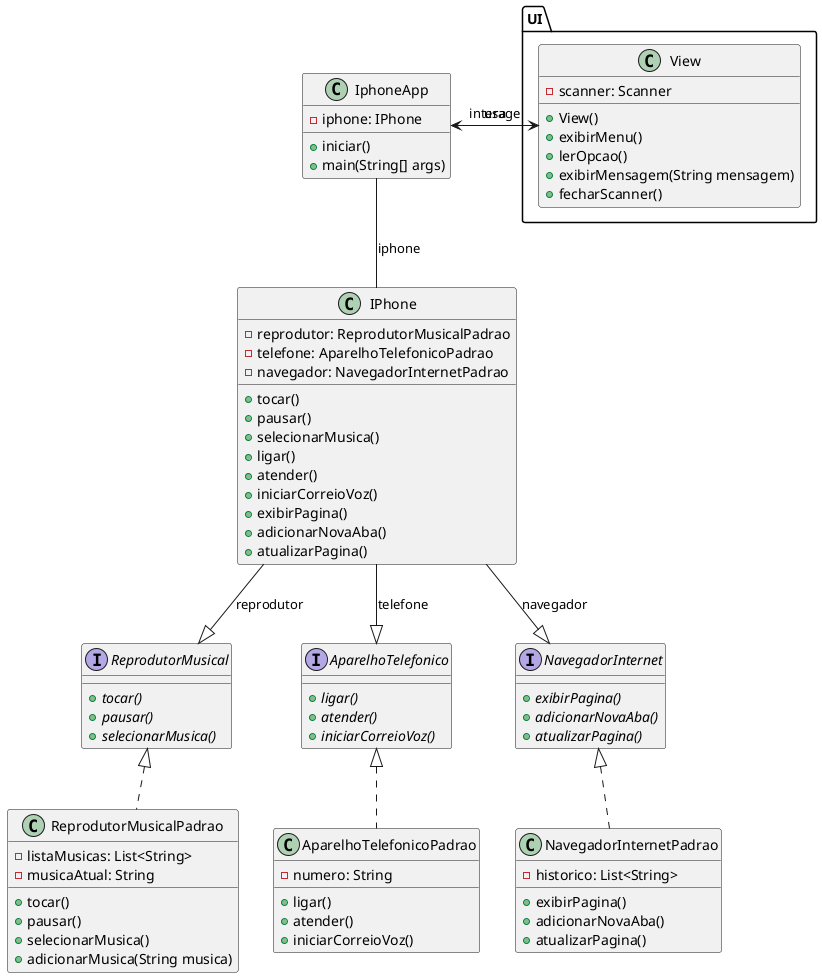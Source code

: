 @startuml

interface ReprodutorMusical {
    {abstract} + tocar()
    {abstract} + pausar()
    {abstract} + selecionarMusica()
}

interface AparelhoTelefonico {
    {abstract} + ligar()
    {abstract} + atender()
    {abstract} + iniciarCorreioVoz()
}

interface NavegadorInternet {
    {abstract} + exibirPagina()
    {abstract} + adicionarNovaAba()
    {abstract} + atualizarPagina()
}

class ReprodutorMusicalPadrao {
    - listaMusicas: List<String>
    - musicaAtual: String

    + tocar()
    + pausar()
    + selecionarMusica()
    + adicionarMusica(String musica)
}

class AparelhoTelefonicoPadrao {
    - numero: String

    + ligar()
    + atender()
    + iniciarCorreioVoz()
}

class NavegadorInternetPadrao {
    - historico: List<String>

    + exibirPagina()
    + adicionarNovaAba()
    + atualizarPagina()
}

class IPhone {
    - reprodutor: ReprodutorMusicalPadrao
    - telefone: AparelhoTelefonicoPadrao
    - navegador: NavegadorInternetPadrao

    + tocar()
    + pausar()
    + selecionarMusica()
    + ligar()
    + atender()
    + iniciarCorreioVoz()
    + exibirPagina()
    + adicionarNovaAba()
    + atualizarPagina()
}

class IphoneApp {
    - iphone: IPhone

    + iniciar()
    + main(String[] args)
}

package UI {
    class View {
        - scanner: Scanner

        + View()
        + exibirMenu()
        + lerOpcao()
        + exibirMensagem(String mensagem)
        + fecharScanner()
    }
}

ReprodutorMusical <|.. ReprodutorMusicalPadrao
AparelhoTelefonico <|.. AparelhoTelefonicoPadrao
NavegadorInternet <|.. NavegadorInternetPadrao

IPhone --|> ReprodutorMusical: reprodutor
IPhone --|> AparelhoTelefonico: telefone
IPhone --|> NavegadorInternet: navegador

IphoneApp -- IPhone: iphone
IphoneApp .> UI.View: usa
UI.View --> IphoneApp: interage

@enduml
